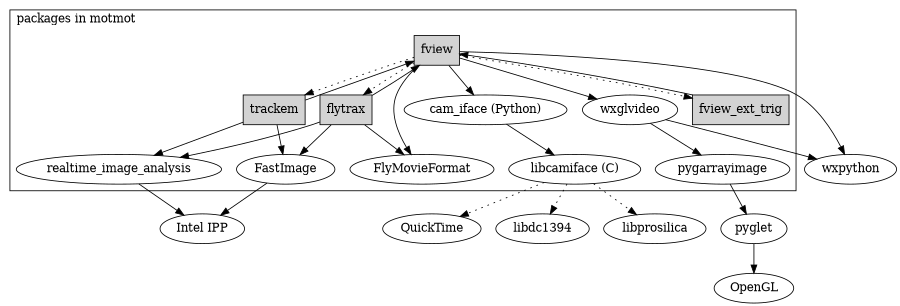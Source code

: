 digraph G {
  size ="6,4";
  subgraph cluster0 {
    cam_iface -> libcamiface;
    fview -> cam_iface;
    flytrax -> fview;
    fview_ext_trig -> fview;
    fview -> fview_ext_trig [style=dotted];
    wxglvideo -> pygarrayimage;
    fview -> wxglvideo;
    flytrax -> realtime_image_analysis;
    flytrax -> fastimage;
    fview -> FlyMovieFormat;
    flytrax -> FlyMovieFormat;
    fview -> flytrax [style=dotted];
    trackem -> fastimage;
    trackem -> realtime_image_analysis;
    fview -> trackem [style=dotted];
    trackem -> fview;
    labeljust=l;
    label = "packages in motmot";
  }

  libcamiface -> quicktime [style=dotted];
  libcamiface -> libdc1394 [style=dotted];
  libcamiface -> libprosilica [style=dotted];
  wxglvideo -> wxpython;
  fview -> wxpython;
  pyglet -> opengl;
  pygarrayimage -> pyglet;
  realtime_image_analysis -> ipp;
  fastimage -> ipp;

  libcamiface [label="libcamiface (C)"];
  cam_iface [label="cam_iface (Python)"];

  fastimage [label="FastImage"];

  quicktime [label="QuickTime", URL="http://www.apple.com/quicktime/"];
  libdc1394 [label="libdc1394", 
             URL="http://damien.douxchamps.net/ieee1394/libdc1394/"];
  libprosilica [label="libprosilica",
                URL="http://www.prosilica.com/"];
  ipp [label="Intel IPP", URL="http://intel.com/software/products/ipp"];
  opengl [label="OpenGL",
          URL="http://opengl.org/"];
  pyglet [URL="http://www.pyglet.org/"];
  wxpython [URL="http://www.wxpython.org/"];

  libcamiface [URL="file:///home/astraw/src/motmot/doc/build/html/libcamiface.html"];
  cam_iface [URL="http://code.astraw.com/projects/motmot/cam_iface.html"]
  fview [shape=box,style=filled,
         URL="http://code.astraw.com/projects/motmot/fview.html"];
  trackem [shape=box,style=filled];
  flytrax [shape=box,style=filled];
  fview_ext_trig [shape=box,style=filled,
              URL="http://code.astraw.com/projects/motmot/camtrig/OVERVIEW.html"];
  wxglvideo [URL="http://code.astraw.com/projects/motmot/wxglvideo.html"];
  pygarrayimage [URL="http://code.astraw.com/projects/motmot/pygarrayimage.html"];
  flytrax [URL="http://code.astraw.com/projects/motmot/flytrax.html"];
}
